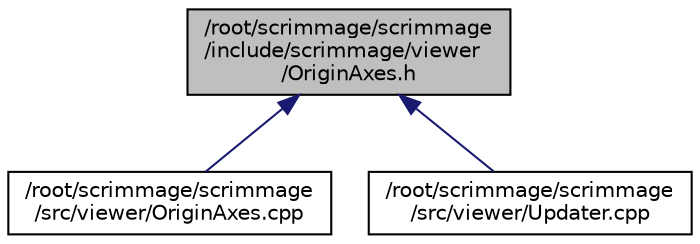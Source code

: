 digraph "/root/scrimmage/scrimmage/include/scrimmage/viewer/OriginAxes.h"
{
 // LATEX_PDF_SIZE
  edge [fontname="Helvetica",fontsize="10",labelfontname="Helvetica",labelfontsize="10"];
  node [fontname="Helvetica",fontsize="10",shape=record];
  Node1 [label="/root/scrimmage/scrimmage\l/include/scrimmage/viewer\l/OriginAxes.h",height=0.2,width=0.4,color="black", fillcolor="grey75", style="filled", fontcolor="black",tooltip="Brief file description."];
  Node1 -> Node2 [dir="back",color="midnightblue",fontsize="10",style="solid",fontname="Helvetica"];
  Node2 [label="/root/scrimmage/scrimmage\l/src/viewer/OriginAxes.cpp",height=0.2,width=0.4,color="black", fillcolor="white", style="filled",URL="$OriginAxes_8cpp.html",tooltip="Brief file description."];
  Node1 -> Node3 [dir="back",color="midnightblue",fontsize="10",style="solid",fontname="Helvetica"];
  Node3 [label="/root/scrimmage/scrimmage\l/src/viewer/Updater.cpp",height=0.2,width=0.4,color="black", fillcolor="white", style="filled",URL="$Updater_8cpp.html",tooltip="Brief file description."];
}
